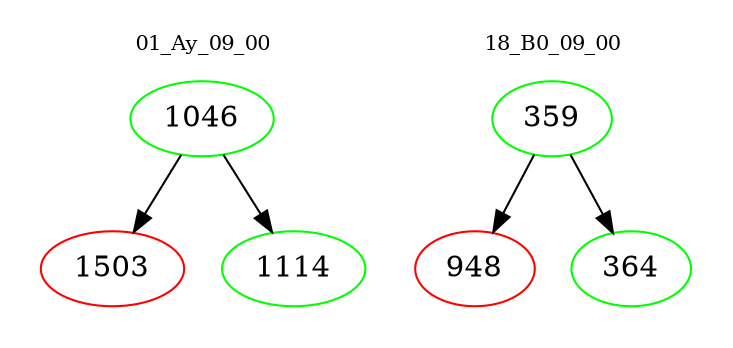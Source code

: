 digraph{
subgraph cluster_0 {
color = white
label = "01_Ay_09_00";
fontsize=10;
T0_1046 [label="1046", color="green"]
T0_1046 -> T0_1503 [color="black"]
T0_1503 [label="1503", color="red"]
T0_1046 -> T0_1114 [color="black"]
T0_1114 [label="1114", color="green"]
}
subgraph cluster_1 {
color = white
label = "18_B0_09_00";
fontsize=10;
T1_359 [label="359", color="green"]
T1_359 -> T1_948 [color="black"]
T1_948 [label="948", color="red"]
T1_359 -> T1_364 [color="black"]
T1_364 [label="364", color="green"]
}
}
